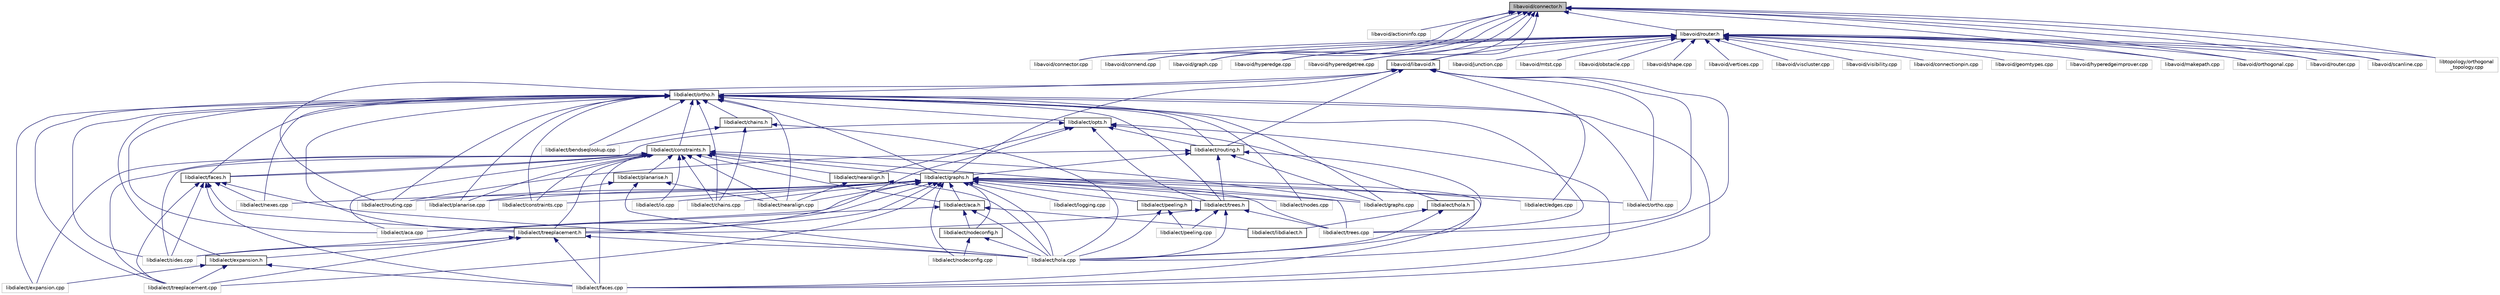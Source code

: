 digraph "libavoid/connector.h"
{
  edge [fontname="Helvetica",fontsize="10",labelfontname="Helvetica",labelfontsize="10"];
  node [fontname="Helvetica",fontsize="10",shape=record];
  Node16 [label="libavoid/connector.h",height=0.2,width=0.4,color="black", fillcolor="grey75", style="filled", fontcolor="black"];
  Node16 -> Node17 [dir="back",color="midnightblue",fontsize="10",style="solid",fontname="Helvetica"];
  Node17 [label="libavoid/actioninfo.cpp",height=0.2,width=0.4,color="grey75", fillcolor="white", style="filled"];
  Node16 -> Node18 [dir="back",color="midnightblue",fontsize="10",style="solid",fontname="Helvetica"];
  Node18 [label="libavoid/router.h",height=0.2,width=0.4,color="black", fillcolor="white", style="filled",URL="$router_8h.html",tooltip="Contains the interface for the Router class. "];
  Node18 -> Node19 [dir="back",color="midnightblue",fontsize="10",style="solid",fontname="Helvetica"];
  Node19 [label="libavoid/connectionpin.cpp",height=0.2,width=0.4,color="grey75", fillcolor="white", style="filled"];
  Node18 -> Node20 [dir="back",color="midnightblue",fontsize="10",style="solid",fontname="Helvetica"];
  Node20 [label="libavoid/connector.cpp",height=0.2,width=0.4,color="grey75", fillcolor="white", style="filled"];
  Node18 -> Node21 [dir="back",color="midnightblue",fontsize="10",style="solid",fontname="Helvetica"];
  Node21 [label="libavoid/connend.cpp",height=0.2,width=0.4,color="grey75", fillcolor="white", style="filled"];
  Node18 -> Node22 [dir="back",color="midnightblue",fontsize="10",style="solid",fontname="Helvetica"];
  Node22 [label="libavoid/geomtypes.cpp",height=0.2,width=0.4,color="grey75", fillcolor="white", style="filled"];
  Node18 -> Node23 [dir="back",color="midnightblue",fontsize="10",style="solid",fontname="Helvetica"];
  Node23 [label="libavoid/graph.cpp",height=0.2,width=0.4,color="grey75", fillcolor="white", style="filled"];
  Node18 -> Node24 [dir="back",color="midnightblue",fontsize="10",style="solid",fontname="Helvetica"];
  Node24 [label="libavoid/hyperedge.cpp",height=0.2,width=0.4,color="grey75", fillcolor="white", style="filled"];
  Node18 -> Node25 [dir="back",color="midnightblue",fontsize="10",style="solid",fontname="Helvetica"];
  Node25 [label="libavoid/hyperedgeimprover.cpp",height=0.2,width=0.4,color="grey75", fillcolor="white", style="filled"];
  Node18 -> Node26 [dir="back",color="midnightblue",fontsize="10",style="solid",fontname="Helvetica"];
  Node26 [label="libavoid/hyperedgetree.cpp",height=0.2,width=0.4,color="grey75", fillcolor="white", style="filled"];
  Node18 -> Node27 [dir="back",color="midnightblue",fontsize="10",style="solid",fontname="Helvetica"];
  Node27 [label="libavoid/junction.cpp",height=0.2,width=0.4,color="grey75", fillcolor="white", style="filled"];
  Node18 -> Node28 [dir="back",color="midnightblue",fontsize="10",style="solid",fontname="Helvetica"];
  Node28 [label="libavoid/libavoid.h",height=0.2,width=0.4,color="black", fillcolor="white", style="filled",URL="$libavoid_8h.html",tooltip="Standard libavoid include file which includes all libavoid header files. "];
  Node28 -> Node29 [dir="back",color="midnightblue",fontsize="10",style="solid",fontname="Helvetica"];
  Node29 [label="libdialect/ortho.h",height=0.2,width=0.4,color="black", fillcolor="white", style="filled",URL="$ortho_8h_source.html"];
  Node29 -> Node30 [dir="back",color="midnightblue",fontsize="10",style="solid",fontname="Helvetica"];
  Node30 [label="libdialect/constraints.h",height=0.2,width=0.4,color="black", fillcolor="white", style="filled",URL="$constraints_8h_source.html"];
  Node30 -> Node31 [dir="back",color="midnightblue",fontsize="10",style="solid",fontname="Helvetica"];
  Node31 [label="libdialect/aca.cpp",height=0.2,width=0.4,color="grey75", fillcolor="white", style="filled"];
  Node30 -> Node32 [dir="back",color="midnightblue",fontsize="10",style="solid",fontname="Helvetica"];
  Node32 [label="libdialect/graphs.h",height=0.2,width=0.4,color="black", fillcolor="white", style="filled",URL="$graphs_8h_source.html"];
  Node32 -> Node31 [dir="back",color="midnightblue",fontsize="10",style="solid",fontname="Helvetica"];
  Node32 -> Node33 [dir="back",color="midnightblue",fontsize="10",style="solid",fontname="Helvetica"];
  Node33 [label="libdialect/aca.h",height=0.2,width=0.4,color="black", fillcolor="white", style="filled",URL="$aca_8h_source.html"];
  Node33 -> Node31 [dir="back",color="midnightblue",fontsize="10",style="solid",fontname="Helvetica"];
  Node33 -> Node34 [dir="back",color="midnightblue",fontsize="10",style="solid",fontname="Helvetica"];
  Node34 [label="libdialect/nodeconfig.h",height=0.2,width=0.4,color="black", fillcolor="white", style="filled",URL="$nodeconfig_8h_source.html"];
  Node34 -> Node35 [dir="back",color="midnightblue",fontsize="10",style="solid",fontname="Helvetica"];
  Node35 [label="libdialect/hola.cpp",height=0.2,width=0.4,color="grey75", fillcolor="white", style="filled"];
  Node34 -> Node36 [dir="back",color="midnightblue",fontsize="10",style="solid",fontname="Helvetica"];
  Node36 [label="libdialect/nodeconfig.cpp",height=0.2,width=0.4,color="grey75", fillcolor="white", style="filled"];
  Node33 -> Node35 [dir="back",color="midnightblue",fontsize="10",style="solid",fontname="Helvetica"];
  Node33 -> Node37 [dir="back",color="midnightblue",fontsize="10",style="solid",fontname="Helvetica"];
  Node37 [label="libdialect/libdialect.h",height=0.2,width=0.4,color="black", fillcolor="white", style="filled",URL="$libdialect_8h.html",tooltip="Standard libdialect include file which includes all libdialect functionality. "];
  Node32 -> Node38 [dir="back",color="midnightblue",fontsize="10",style="solid",fontname="Helvetica"];
  Node38 [label="libdialect/chains.cpp",height=0.2,width=0.4,color="grey75", fillcolor="white", style="filled"];
  Node32 -> Node39 [dir="back",color="midnightblue",fontsize="10",style="solid",fontname="Helvetica"];
  Node39 [label="libdialect/constraints.cpp",height=0.2,width=0.4,color="grey75", fillcolor="white", style="filled"];
  Node32 -> Node40 [dir="back",color="midnightblue",fontsize="10",style="solid",fontname="Helvetica"];
  Node40 [label="libdialect/edges.cpp",height=0.2,width=0.4,color="grey75", fillcolor="white", style="filled"];
  Node32 -> Node41 [dir="back",color="midnightblue",fontsize="10",style="solid",fontname="Helvetica"];
  Node41 [label="libdialect/treeplacement.h",height=0.2,width=0.4,color="black", fillcolor="white", style="filled",URL="$treeplacement_8h_source.html"];
  Node41 -> Node42 [dir="back",color="midnightblue",fontsize="10",style="solid",fontname="Helvetica"];
  Node42 [label="libdialect/expansion.h",height=0.2,width=0.4,color="black", fillcolor="white", style="filled",URL="$expansion_8h_source.html"];
  Node42 -> Node43 [dir="back",color="midnightblue",fontsize="10",style="solid",fontname="Helvetica"];
  Node43 [label="libdialect/expansion.cpp",height=0.2,width=0.4,color="grey75", fillcolor="white", style="filled"];
  Node42 -> Node44 [dir="back",color="midnightblue",fontsize="10",style="solid",fontname="Helvetica"];
  Node44 [label="libdialect/faces.cpp",height=0.2,width=0.4,color="grey75", fillcolor="white", style="filled"];
  Node42 -> Node45 [dir="back",color="midnightblue",fontsize="10",style="solid",fontname="Helvetica"];
  Node45 [label="libdialect/treeplacement.cpp",height=0.2,width=0.4,color="grey75", fillcolor="white", style="filled"];
  Node41 -> Node44 [dir="back",color="midnightblue",fontsize="10",style="solid",fontname="Helvetica"];
  Node41 -> Node35 [dir="back",color="midnightblue",fontsize="10",style="solid",fontname="Helvetica"];
  Node41 -> Node46 [dir="back",color="midnightblue",fontsize="10",style="solid",fontname="Helvetica"];
  Node46 [label="libdialect/sides.cpp",height=0.2,width=0.4,color="grey75", fillcolor="white", style="filled"];
  Node41 -> Node45 [dir="back",color="midnightblue",fontsize="10",style="solid",fontname="Helvetica"];
  Node32 -> Node47 [dir="back",color="midnightblue",fontsize="10",style="solid",fontname="Helvetica"];
  Node47 [label="libdialect/trees.h",height=0.2,width=0.4,color="black", fillcolor="white", style="filled",URL="$trees_8h_source.html"];
  Node47 -> Node41 [dir="back",color="midnightblue",fontsize="10",style="solid",fontname="Helvetica"];
  Node47 -> Node35 [dir="back",color="midnightblue",fontsize="10",style="solid",fontname="Helvetica"];
  Node47 -> Node48 [dir="back",color="midnightblue",fontsize="10",style="solid",fontname="Helvetica"];
  Node48 [label="libdialect/peeling.cpp",height=0.2,width=0.4,color="grey75", fillcolor="white", style="filled"];
  Node47 -> Node49 [dir="back",color="midnightblue",fontsize="10",style="solid",fontname="Helvetica"];
  Node49 [label="libdialect/trees.cpp",height=0.2,width=0.4,color="grey75", fillcolor="white", style="filled"];
  Node32 -> Node44 [dir="back",color="midnightblue",fontsize="10",style="solid",fontname="Helvetica"];
  Node32 -> Node50 [dir="back",color="midnightblue",fontsize="10",style="solid",fontname="Helvetica"];
  Node50 [label="libdialect/graphs.cpp",height=0.2,width=0.4,color="grey75", fillcolor="white", style="filled"];
  Node32 -> Node35 [dir="back",color="midnightblue",fontsize="10",style="solid",fontname="Helvetica"];
  Node32 -> Node51 [dir="back",color="midnightblue",fontsize="10",style="solid",fontname="Helvetica"];
  Node51 [label="libdialect/peeling.h",height=0.2,width=0.4,color="black", fillcolor="white", style="filled",URL="$peeling_8h_source.html"];
  Node51 -> Node35 [dir="back",color="midnightblue",fontsize="10",style="solid",fontname="Helvetica"];
  Node51 -> Node48 [dir="back",color="midnightblue",fontsize="10",style="solid",fontname="Helvetica"];
  Node32 -> Node34 [dir="back",color="midnightblue",fontsize="10",style="solid",fontname="Helvetica"];
  Node32 -> Node52 [dir="back",color="midnightblue",fontsize="10",style="solid",fontname="Helvetica"];
  Node52 [label="libdialect/io.cpp",height=0.2,width=0.4,color="grey75", fillcolor="white", style="filled"];
  Node32 -> Node53 [dir="back",color="midnightblue",fontsize="10",style="solid",fontname="Helvetica"];
  Node53 [label="libdialect/logging.cpp",height=0.2,width=0.4,color="grey75", fillcolor="white", style="filled"];
  Node32 -> Node54 [dir="back",color="midnightblue",fontsize="10",style="solid",fontname="Helvetica"];
  Node54 [label="libdialect/nearalign.cpp",height=0.2,width=0.4,color="grey75", fillcolor="white", style="filled"];
  Node32 -> Node55 [dir="back",color="midnightblue",fontsize="10",style="solid",fontname="Helvetica"];
  Node55 [label="libdialect/nexes.cpp",height=0.2,width=0.4,color="grey75", fillcolor="white", style="filled"];
  Node32 -> Node36 [dir="back",color="midnightblue",fontsize="10",style="solid",fontname="Helvetica"];
  Node32 -> Node56 [dir="back",color="midnightblue",fontsize="10",style="solid",fontname="Helvetica"];
  Node56 [label="libdialect/nodes.cpp",height=0.2,width=0.4,color="grey75", fillcolor="white", style="filled"];
  Node32 -> Node57 [dir="back",color="midnightblue",fontsize="10",style="solid",fontname="Helvetica"];
  Node57 [label="libdialect/ortho.cpp",height=0.2,width=0.4,color="grey75", fillcolor="white", style="filled"];
  Node32 -> Node58 [dir="back",color="midnightblue",fontsize="10",style="solid",fontname="Helvetica"];
  Node58 [label="libdialect/planarise.cpp",height=0.2,width=0.4,color="grey75", fillcolor="white", style="filled"];
  Node32 -> Node59 [dir="back",color="midnightblue",fontsize="10",style="solid",fontname="Helvetica"];
  Node59 [label="libdialect/routing.cpp",height=0.2,width=0.4,color="grey75", fillcolor="white", style="filled"];
  Node32 -> Node46 [dir="back",color="midnightblue",fontsize="10",style="solid",fontname="Helvetica"];
  Node32 -> Node45 [dir="back",color="midnightblue",fontsize="10",style="solid",fontname="Helvetica"];
  Node32 -> Node49 [dir="back",color="midnightblue",fontsize="10",style="solid",fontname="Helvetica"];
  Node30 -> Node33 [dir="back",color="midnightblue",fontsize="10",style="solid",fontname="Helvetica"];
  Node30 -> Node38 [dir="back",color="midnightblue",fontsize="10",style="solid",fontname="Helvetica"];
  Node30 -> Node39 [dir="back",color="midnightblue",fontsize="10",style="solid",fontname="Helvetica"];
  Node30 -> Node60 [dir="back",color="midnightblue",fontsize="10",style="solid",fontname="Helvetica"];
  Node60 [label="libdialect/faces.h",height=0.2,width=0.4,color="black", fillcolor="white", style="filled",URL="$faces_8h_source.html"];
  Node60 -> Node41 [dir="back",color="midnightblue",fontsize="10",style="solid",fontname="Helvetica"];
  Node60 -> Node44 [dir="back",color="midnightblue",fontsize="10",style="solid",fontname="Helvetica"];
  Node60 -> Node35 [dir="back",color="midnightblue",fontsize="10",style="solid",fontname="Helvetica"];
  Node60 -> Node55 [dir="back",color="midnightblue",fontsize="10",style="solid",fontname="Helvetica"];
  Node60 -> Node46 [dir="back",color="midnightblue",fontsize="10",style="solid",fontname="Helvetica"];
  Node60 -> Node45 [dir="back",color="midnightblue",fontsize="10",style="solid",fontname="Helvetica"];
  Node30 -> Node41 [dir="back",color="midnightblue",fontsize="10",style="solid",fontname="Helvetica"];
  Node30 -> Node43 [dir="back",color="midnightblue",fontsize="10",style="solid",fontname="Helvetica"];
  Node30 -> Node44 [dir="back",color="midnightblue",fontsize="10",style="solid",fontname="Helvetica"];
  Node30 -> Node50 [dir="back",color="midnightblue",fontsize="10",style="solid",fontname="Helvetica"];
  Node30 -> Node61 [dir="back",color="midnightblue",fontsize="10",style="solid",fontname="Helvetica"];
  Node61 [label="libdialect/planarise.h",height=0.2,width=0.4,color="black", fillcolor="white", style="filled",URL="$planarise_8h_source.html"];
  Node61 -> Node35 [dir="back",color="midnightblue",fontsize="10",style="solid",fontname="Helvetica"];
  Node61 -> Node54 [dir="back",color="midnightblue",fontsize="10",style="solid",fontname="Helvetica"];
  Node61 -> Node58 [dir="back",color="midnightblue",fontsize="10",style="solid",fontname="Helvetica"];
  Node30 -> Node62 [dir="back",color="midnightblue",fontsize="10",style="solid",fontname="Helvetica"];
  Node62 [label="libdialect/nearalign.h",height=0.2,width=0.4,color="black", fillcolor="white", style="filled",URL="$nearalign_8h_source.html"];
  Node62 -> Node35 [dir="back",color="midnightblue",fontsize="10",style="solid",fontname="Helvetica"];
  Node62 -> Node54 [dir="back",color="midnightblue",fontsize="10",style="solid",fontname="Helvetica"];
  Node30 -> Node52 [dir="back",color="midnightblue",fontsize="10",style="solid",fontname="Helvetica"];
  Node30 -> Node54 [dir="back",color="midnightblue",fontsize="10",style="solid",fontname="Helvetica"];
  Node30 -> Node58 [dir="back",color="midnightblue",fontsize="10",style="solid",fontname="Helvetica"];
  Node30 -> Node46 [dir="back",color="midnightblue",fontsize="10",style="solid",fontname="Helvetica"];
  Node30 -> Node45 [dir="back",color="midnightblue",fontsize="10",style="solid",fontname="Helvetica"];
  Node30 -> Node49 [dir="back",color="midnightblue",fontsize="10",style="solid",fontname="Helvetica"];
  Node29 -> Node31 [dir="back",color="midnightblue",fontsize="10",style="solid",fontname="Helvetica"];
  Node29 -> Node63 [dir="back",color="midnightblue",fontsize="10",style="solid",fontname="Helvetica"];
  Node63 [label="libdialect/opts.h",height=0.2,width=0.4,color="black", fillcolor="white", style="filled",URL="$opts_8h_source.html"];
  Node63 -> Node64 [dir="back",color="midnightblue",fontsize="10",style="solid",fontname="Helvetica"];
  Node64 [label="libdialect/routing.h",height=0.2,width=0.4,color="black", fillcolor="white", style="filled",URL="$routing_8h_source.html"];
  Node64 -> Node32 [dir="back",color="midnightblue",fontsize="10",style="solid",fontname="Helvetica"];
  Node64 -> Node47 [dir="back",color="midnightblue",fontsize="10",style="solid",fontname="Helvetica"];
  Node64 -> Node50 [dir="back",color="midnightblue",fontsize="10",style="solid",fontname="Helvetica"];
  Node64 -> Node35 [dir="back",color="midnightblue",fontsize="10",style="solid",fontname="Helvetica"];
  Node64 -> Node59 [dir="back",color="midnightblue",fontsize="10",style="solid",fontname="Helvetica"];
  Node63 -> Node60 [dir="back",color="midnightblue",fontsize="10",style="solid",fontname="Helvetica"];
  Node63 -> Node47 [dir="back",color="midnightblue",fontsize="10",style="solid",fontname="Helvetica"];
  Node63 -> Node41 [dir="back",color="midnightblue",fontsize="10",style="solid",fontname="Helvetica"];
  Node63 -> Node44 [dir="back",color="midnightblue",fontsize="10",style="solid",fontname="Helvetica"];
  Node63 -> Node62 [dir="back",color="midnightblue",fontsize="10",style="solid",fontname="Helvetica"];
  Node63 -> Node65 [dir="back",color="midnightblue",fontsize="10",style="solid",fontname="Helvetica"];
  Node65 [label="libdialect/hola.h",height=0.2,width=0.4,color="black", fillcolor="white", style="filled",URL="$hola_8h_source.html"];
  Node65 -> Node35 [dir="back",color="midnightblue",fontsize="10",style="solid",fontname="Helvetica"];
  Node65 -> Node37 [dir="back",color="midnightblue",fontsize="10",style="solid",fontname="Helvetica"];
  Node29 -> Node64 [dir="back",color="midnightblue",fontsize="10",style="solid",fontname="Helvetica"];
  Node29 -> Node32 [dir="back",color="midnightblue",fontsize="10",style="solid",fontname="Helvetica"];
  Node29 -> Node66 [dir="back",color="midnightblue",fontsize="10",style="solid",fontname="Helvetica"];
  Node66 [label="libdialect/bendseqlookup.cpp",height=0.2,width=0.4,color="grey75", fillcolor="white", style="filled"];
  Node29 -> Node67 [dir="back",color="midnightblue",fontsize="10",style="solid",fontname="Helvetica"];
  Node67 [label="libdialect/chains.h",height=0.2,width=0.4,color="black", fillcolor="white", style="filled",URL="$chains_8h_source.html"];
  Node67 -> Node66 [dir="back",color="midnightblue",fontsize="10",style="solid",fontname="Helvetica"];
  Node67 -> Node38 [dir="back",color="midnightblue",fontsize="10",style="solid",fontname="Helvetica"];
  Node67 -> Node35 [dir="back",color="midnightblue",fontsize="10",style="solid",fontname="Helvetica"];
  Node29 -> Node38 [dir="back",color="midnightblue",fontsize="10",style="solid",fontname="Helvetica"];
  Node29 -> Node39 [dir="back",color="midnightblue",fontsize="10",style="solid",fontname="Helvetica"];
  Node29 -> Node60 [dir="back",color="midnightblue",fontsize="10",style="solid",fontname="Helvetica"];
  Node29 -> Node47 [dir="back",color="midnightblue",fontsize="10",style="solid",fontname="Helvetica"];
  Node29 -> Node41 [dir="back",color="midnightblue",fontsize="10",style="solid",fontname="Helvetica"];
  Node29 -> Node42 [dir="back",color="midnightblue",fontsize="10",style="solid",fontname="Helvetica"];
  Node29 -> Node43 [dir="back",color="midnightblue",fontsize="10",style="solid",fontname="Helvetica"];
  Node29 -> Node44 [dir="back",color="midnightblue",fontsize="10",style="solid",fontname="Helvetica"];
  Node29 -> Node50 [dir="back",color="midnightblue",fontsize="10",style="solid",fontname="Helvetica"];
  Node29 -> Node54 [dir="back",color="midnightblue",fontsize="10",style="solid",fontname="Helvetica"];
  Node29 -> Node55 [dir="back",color="midnightblue",fontsize="10",style="solid",fontname="Helvetica"];
  Node29 -> Node56 [dir="back",color="midnightblue",fontsize="10",style="solid",fontname="Helvetica"];
  Node29 -> Node57 [dir="back",color="midnightblue",fontsize="10",style="solid",fontname="Helvetica"];
  Node29 -> Node58 [dir="back",color="midnightblue",fontsize="10",style="solid",fontname="Helvetica"];
  Node29 -> Node59 [dir="back",color="midnightblue",fontsize="10",style="solid",fontname="Helvetica"];
  Node29 -> Node46 [dir="back",color="midnightblue",fontsize="10",style="solid",fontname="Helvetica"];
  Node29 -> Node45 [dir="back",color="midnightblue",fontsize="10",style="solid",fontname="Helvetica"];
  Node29 -> Node49 [dir="back",color="midnightblue",fontsize="10",style="solid",fontname="Helvetica"];
  Node28 -> Node32 [dir="back",color="midnightblue",fontsize="10",style="solid",fontname="Helvetica"];
  Node28 -> Node64 [dir="back",color="midnightblue",fontsize="10",style="solid",fontname="Helvetica"];
  Node28 -> Node40 [dir="back",color="midnightblue",fontsize="10",style="solid",fontname="Helvetica"];
  Node28 -> Node35 [dir="back",color="midnightblue",fontsize="10",style="solid",fontname="Helvetica"];
  Node28 -> Node57 [dir="back",color="midnightblue",fontsize="10",style="solid",fontname="Helvetica"];
  Node28 -> Node59 [dir="back",color="midnightblue",fontsize="10",style="solid",fontname="Helvetica"];
  Node28 -> Node49 [dir="back",color="midnightblue",fontsize="10",style="solid",fontname="Helvetica"];
  Node18 -> Node68 [dir="back",color="midnightblue",fontsize="10",style="solid",fontname="Helvetica"];
  Node68 [label="libavoid/makepath.cpp",height=0.2,width=0.4,color="grey75", fillcolor="white", style="filled"];
  Node18 -> Node69 [dir="back",color="midnightblue",fontsize="10",style="solid",fontname="Helvetica"];
  Node69 [label="libavoid/mtst.cpp",height=0.2,width=0.4,color="grey75", fillcolor="white", style="filled"];
  Node18 -> Node70 [dir="back",color="midnightblue",fontsize="10",style="solid",fontname="Helvetica"];
  Node70 [label="libavoid/obstacle.cpp",height=0.2,width=0.4,color="grey75", fillcolor="white", style="filled"];
  Node18 -> Node71 [dir="back",color="midnightblue",fontsize="10",style="solid",fontname="Helvetica"];
  Node71 [label="libavoid/orthogonal.cpp",height=0.2,width=0.4,color="grey75", fillcolor="white", style="filled"];
  Node18 -> Node72 [dir="back",color="midnightblue",fontsize="10",style="solid",fontname="Helvetica"];
  Node72 [label="libavoid/router.cpp",height=0.2,width=0.4,color="grey75", fillcolor="white", style="filled"];
  Node18 -> Node73 [dir="back",color="midnightblue",fontsize="10",style="solid",fontname="Helvetica"];
  Node73 [label="libavoid/scanline.cpp",height=0.2,width=0.4,color="grey75", fillcolor="white", style="filled"];
  Node18 -> Node74 [dir="back",color="midnightblue",fontsize="10",style="solid",fontname="Helvetica"];
  Node74 [label="libavoid/shape.cpp",height=0.2,width=0.4,color="grey75", fillcolor="white", style="filled"];
  Node18 -> Node75 [dir="back",color="midnightblue",fontsize="10",style="solid",fontname="Helvetica"];
  Node75 [label="libavoid/vertices.cpp",height=0.2,width=0.4,color="grey75", fillcolor="white", style="filled"];
  Node18 -> Node76 [dir="back",color="midnightblue",fontsize="10",style="solid",fontname="Helvetica"];
  Node76 [label="libavoid/viscluster.cpp",height=0.2,width=0.4,color="grey75", fillcolor="white", style="filled"];
  Node18 -> Node77 [dir="back",color="midnightblue",fontsize="10",style="solid",fontname="Helvetica"];
  Node77 [label="libavoid/visibility.cpp",height=0.2,width=0.4,color="grey75", fillcolor="white", style="filled"];
  Node18 -> Node78 [dir="back",color="midnightblue",fontsize="10",style="solid",fontname="Helvetica"];
  Node78 [label="libtopology/orthogonal\l_topology.cpp",height=0.2,width=0.4,color="grey75", fillcolor="white", style="filled"];
  Node16 -> Node20 [dir="back",color="midnightblue",fontsize="10",style="solid",fontname="Helvetica"];
  Node16 -> Node21 [dir="back",color="midnightblue",fontsize="10",style="solid",fontname="Helvetica"];
  Node16 -> Node23 [dir="back",color="midnightblue",fontsize="10",style="solid",fontname="Helvetica"];
  Node16 -> Node24 [dir="back",color="midnightblue",fontsize="10",style="solid",fontname="Helvetica"];
  Node16 -> Node26 [dir="back",color="midnightblue",fontsize="10",style="solid",fontname="Helvetica"];
  Node16 -> Node28 [dir="back",color="midnightblue",fontsize="10",style="solid",fontname="Helvetica"];
  Node16 -> Node68 [dir="back",color="midnightblue",fontsize="10",style="solid",fontname="Helvetica"];
  Node16 -> Node71 [dir="back",color="midnightblue",fontsize="10",style="solid",fontname="Helvetica"];
  Node16 -> Node72 [dir="back",color="midnightblue",fontsize="10",style="solid",fontname="Helvetica"];
  Node16 -> Node73 [dir="back",color="midnightblue",fontsize="10",style="solid",fontname="Helvetica"];
  Node16 -> Node78 [dir="back",color="midnightblue",fontsize="10",style="solid",fontname="Helvetica"];
}
